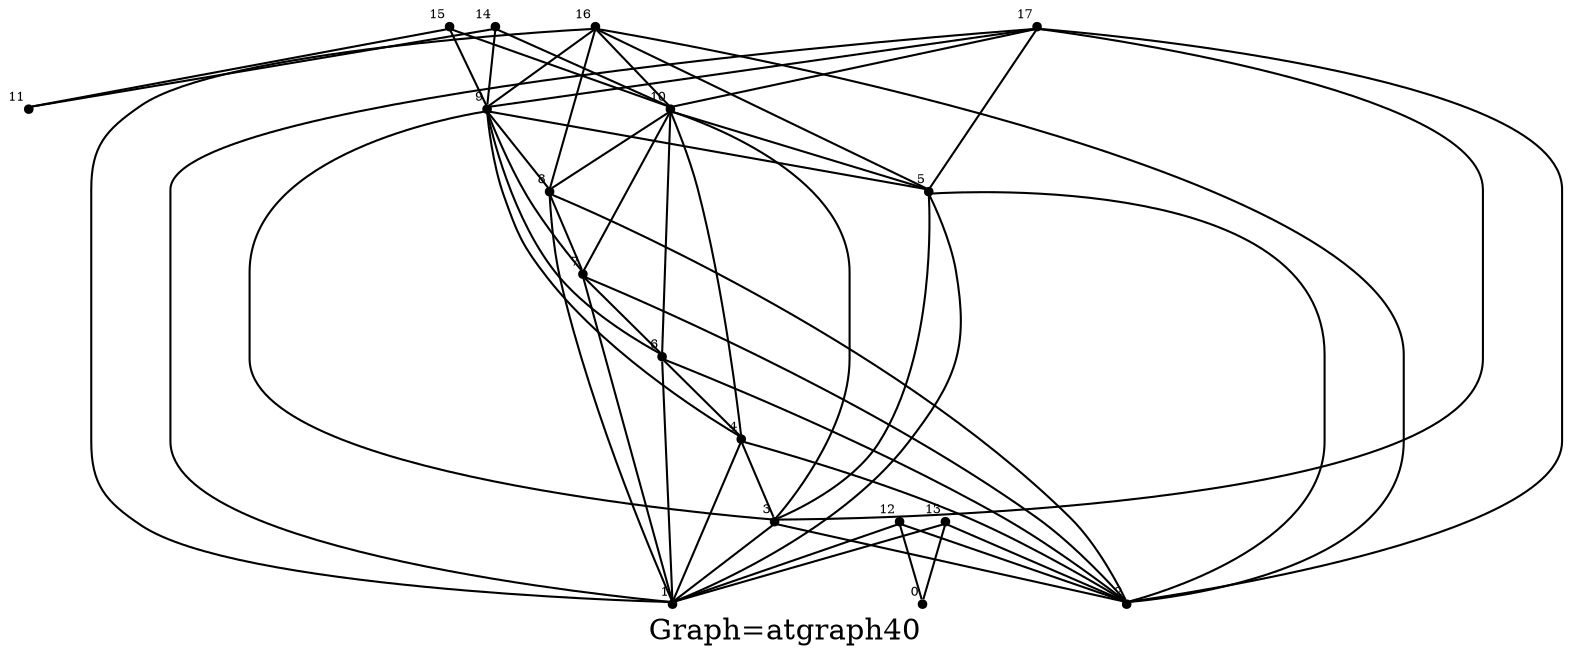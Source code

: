 /* Created by igraph 0.8.0-pre+0200568 */
graph {
  graph [
    label="Graph=atgraph40"
    labelloc=bottom
  ];
  0 [
    pos="0.000000,2.000000!"
    shape=point
    fontsize=6
    xlabel=0
  ];
  1 [
    pos="-0.100000,3.000000!"
    shape=point
    fontsize=6
    xlabel=1
  ];
  2 [
    pos="1.000000,2.000000!"
    shape=point
    fontsize=6
    xlabel=2
  ];
  3 [
    pos="0.900000,3.000000!"
    shape=point
    fontsize=6
    xlabel=3
  ];
  4 [
    pos="2.000000,2.000000!"
    shape=point
    fontsize=6
    xlabel=4
  ];
  5 [
    pos="1.900000,3.000000!"
    shape=point
    fontsize=6
    xlabel=5
  ];
  6 [
    pos="3.000000,2.000000!"
    shape=point
    fontsize=6
    xlabel=6
  ];
  7 [
    pos="2.900000,3.000000!"
    shape=point
    fontsize=6
    xlabel=7
  ];
  8 [
    pos="4.000000,2.000000!"
    shape=point
    fontsize=6
    xlabel=8
  ];
  9 [
    pos="3.900000,3.000000!"
    shape=point
    fontsize=6
    xlabel=9
  ];
  10 [
    pos="5.000000,2.000000!"
    shape=point
    fontsize=6
    xlabel=10
  ];
  11 [
    pos="4.900000,3.000000!"
    shape=point
    fontsize=6
    xlabel=11
  ];
  12 [
    pos="6.000000,0.000000!"
    shape=point
    fontsize=6
    xlabel=12
  ];
  13 [
    pos="5.900000,1.000000!"
    shape=point
    fontsize=6
    xlabel=13
  ];
  14 [
    pos="6.000000,2.000000!"
    shape=point
    fontsize=6
    xlabel=14
  ];
  15 [
    pos="5.900000,3.000000!"
    shape=point
    fontsize=6
    xlabel=15
  ];
  16 [
    pos="6.000000,4.000000!"
    shape=point
    fontsize=6
    xlabel=16
  ];
  17 [
    pos="5.900000,5.000000!"
    shape=point
    fontsize=6
    xlabel=17
  ];

  12 -- 0;
  13 -- 0;
  12 -- 1;
  12 -- 2;
  13 -- 1;
  13 -- 2;
  14 -- 9;
  15 -- 9;
  14 -- 10;
  15 -- 10;
  14 -- 11;
  15 -- 11;
  3 -- 1;
  4 -- 1;
  5 -- 1;
  6 -- 1;
  7 -- 1;
  8 -- 1;
  3 -- 2;
  4 -- 2;
  5 -- 2;
  6 -- 2;
  7 -- 2;
  8 -- 2;
  4 -- 3;
  5 -- 3;
  9 -- 3;
  6 -- 4;
  9 -- 4;
  9 -- 5;
  7 -- 6;
  9 -- 6;
  8 -- 7;
  9 -- 7;
  9 -- 8;
  10 -- 3;
  10 -- 4;
  10 -- 5;
  10 -- 6;
  10 -- 7;
  10 -- 8;
  16 -- 9;
  17 -- 9;
  16 -- 10;
  17 -- 10;
  16 -- 1;
  17 -- 1;
  16 -- 2;
  17 -- 2;
  16 -- 8;
  16 -- 5;
  17 -- 3;
  17 -- 5;
}
